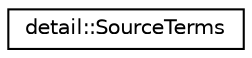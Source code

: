 digraph "Graphical Class Hierarchy"
{
 // LATEX_PDF_SIZE
  edge [fontname="Helvetica",fontsize="10",labelfontname="Helvetica",labelfontsize="10"];
  node [fontname="Helvetica",fontsize="10",shape=record];
  rankdir="LR";
  Node0 [label="detail::SourceTerms",height=0.2,width=0.4,color="black", fillcolor="white", style="filled",URL="$structdetail_1_1SourceTerms.html",tooltip="SA source terms classes: production, destruction and cross-productions term and their derivative."];
}
